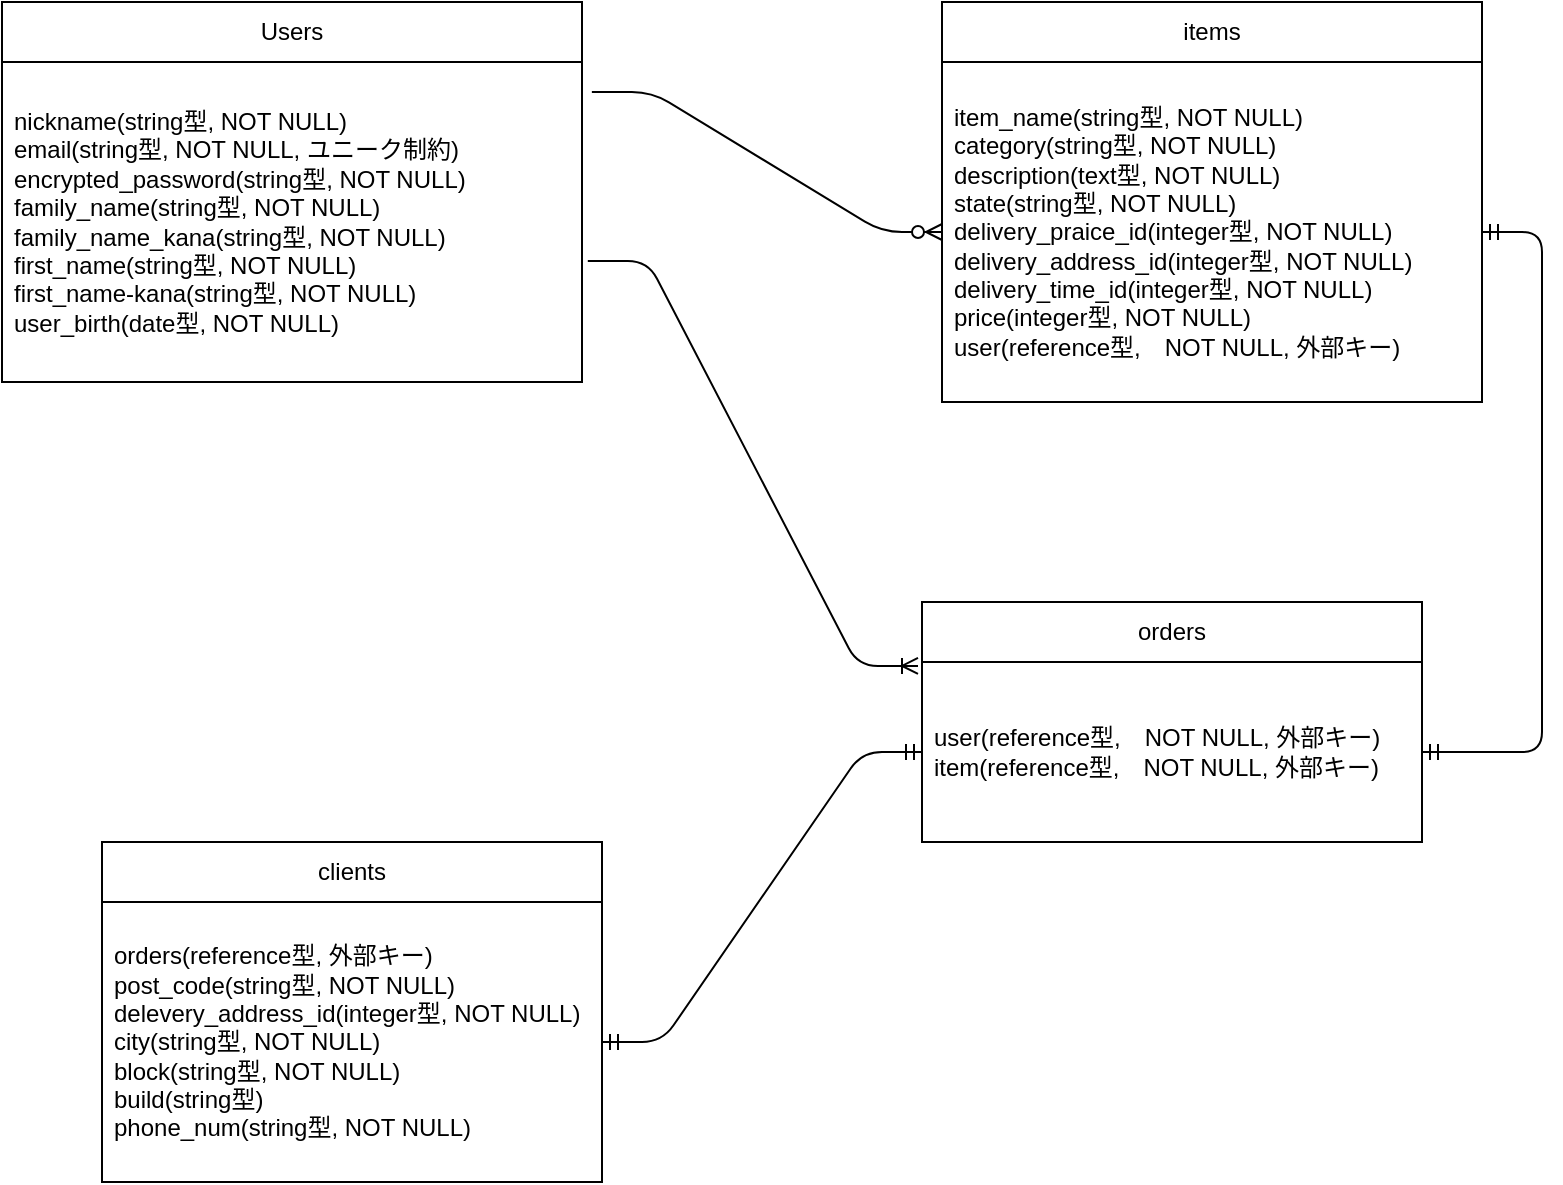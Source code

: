 <mxfile>
    <diagram id="cdESUf86nT4xzgyD5taV" name="ページ1">
        <mxGraphModel dx="930" dy="716" grid="1" gridSize="10" guides="1" tooltips="1" connect="1" arrows="1" fold="1" page="1" pageScale="1" pageWidth="827" pageHeight="1169" math="0" shadow="0">
            <root>
                <mxCell id="0"/>
                <mxCell id="1" parent="0"/>
                <mxCell id="3" value="Users" style="swimlane;fontStyle=0;childLayout=stackLayout;horizontal=1;startSize=30;horizontalStack=0;resizeParent=1;resizeParentMax=0;resizeLast=0;collapsible=1;marginBottom=0;whiteSpace=wrap;html=1;" parent="1" vertex="1">
                    <mxGeometry x="10" y="70" width="290" height="190" as="geometry"/>
                </mxCell>
                <mxCell id="4" value="nickname(string型, NOT NULL)&lt;br&gt;email(string型, NOT NULL, ユニーク制約)&amp;nbsp;&lt;br&gt;encrypted_password(string型, NOT NULL)&lt;br&gt;family_name(string型, NOT NULL)&lt;br&gt;family_name_kana(string型, NOT NULL)&lt;br&gt;first_name(string型, NOT NULL)&lt;br&gt;first_name-kana(string型, NOT NULL)&lt;br&gt;user_birth(date型, NOT NULL)" style="text;strokeColor=none;fillColor=none;align=left;verticalAlign=middle;spacingLeft=4;spacingRight=4;overflow=hidden;points=[[0,0.5],[1,0.5]];portConstraint=eastwest;rotatable=0;whiteSpace=wrap;html=1;" parent="3" vertex="1">
                    <mxGeometry y="30" width="290" height="160" as="geometry"/>
                </mxCell>
                <mxCell id="7" value="orders" style="swimlane;fontStyle=0;childLayout=stackLayout;horizontal=1;startSize=30;horizontalStack=0;resizeParent=1;resizeParentMax=0;resizeLast=0;collapsible=1;marginBottom=0;whiteSpace=wrap;html=1;" parent="1" vertex="1">
                    <mxGeometry x="470" y="370" width="250" height="120" as="geometry"/>
                </mxCell>
                <mxCell id="8" value="user(reference型,　NOT NULL, 外部キー)&lt;br&gt;item(reference型,　NOT NULL, 外部キー)&amp;nbsp;" style="text;strokeColor=none;fillColor=none;align=left;verticalAlign=middle;spacingLeft=4;spacingRight=4;overflow=hidden;points=[[0,0.5],[1,0.5]];portConstraint=eastwest;rotatable=0;whiteSpace=wrap;html=1;" parent="7" vertex="1">
                    <mxGeometry y="30" width="250" height="90" as="geometry"/>
                </mxCell>
                <mxCell id="11" value="clients" style="swimlane;fontStyle=0;childLayout=stackLayout;horizontal=1;startSize=30;horizontalStack=0;resizeParent=1;resizeParentMax=0;resizeLast=0;collapsible=1;marginBottom=0;whiteSpace=wrap;html=1;" parent="1" vertex="1">
                    <mxGeometry x="60" y="490" width="250" height="170" as="geometry"/>
                </mxCell>
                <mxCell id="14" value="orders(reference型, 外部キー)&lt;br&gt;post_code(string型, NOT NULL)&lt;br&gt;delevery_address_id(integer型, NOT NULL)&lt;br&gt;city(string型, NOT NULL)&lt;br&gt;block(string型, NOT NULL)&lt;br&gt;build(string型)&lt;br&gt;phone_num(string型, NOT NULL)" style="text;strokeColor=none;fillColor=none;align=left;verticalAlign=middle;spacingLeft=4;spacingRight=4;overflow=hidden;points=[[0,0.5],[1,0.5]];portConstraint=eastwest;rotatable=0;whiteSpace=wrap;html=1;" parent="11" vertex="1">
                    <mxGeometry y="30" width="250" height="140" as="geometry"/>
                </mxCell>
                <mxCell id="15" value="items" style="swimlane;fontStyle=0;childLayout=stackLayout;horizontal=1;startSize=30;horizontalStack=0;resizeParent=1;resizeParentMax=0;resizeLast=0;collapsible=1;marginBottom=0;whiteSpace=wrap;html=1;" parent="1" vertex="1">
                    <mxGeometry x="480" y="70" width="270" height="200" as="geometry"/>
                </mxCell>
                <mxCell id="16" value="item_name(string型, NOT NULL)&lt;br&gt;category(string型, NOT NULL)&lt;br&gt;description(text型, NOT NULL)&lt;br&gt;state(string型, NOT NULL)&lt;br&gt;delivery_praice_id(integer型, NOT NULL)&lt;br&gt;delivery_address_id(integer型, NOT NULL)&lt;br&gt;delivery_time_id(integer型, NOT NULL)&lt;br&gt;price(integer型, NOT NULL)&lt;br&gt;user(reference型,　NOT NULL, 外部キー)" style="text;strokeColor=none;fillColor=none;align=left;verticalAlign=middle;spacingLeft=4;spacingRight=4;overflow=hidden;points=[[0,0.5],[1,0.5]];portConstraint=eastwest;rotatable=0;whiteSpace=wrap;html=1;" parent="15" vertex="1">
                    <mxGeometry y="30" width="270" height="170" as="geometry"/>
                </mxCell>
                <mxCell id="26" value="" style="edgeStyle=entityRelationEdgeStyle;fontSize=12;html=1;endArrow=ERzeroToMany;endFill=1;exitX=1.017;exitY=0.094;exitDx=0;exitDy=0;entryX=0;entryY=0.5;entryDx=0;entryDy=0;exitPerimeter=0;" parent="1" source="4" target="16" edge="1">
                    <mxGeometry width="100" height="100" relative="1" as="geometry">
                        <mxPoint x="270" y="150" as="sourcePoint"/>
                        <mxPoint x="370" y="50" as="targetPoint"/>
                    </mxGeometry>
                </mxCell>
                <mxCell id="27" value="" style="edgeStyle=entityRelationEdgeStyle;fontSize=12;html=1;endArrow=ERmandOne;startArrow=ERmandOne;exitX=1;exitY=0.5;exitDx=0;exitDy=0;" parent="1" source="8" target="16" edge="1">
                    <mxGeometry width="100" height="100" relative="1" as="geometry">
                        <mxPoint x="414" y="340" as="sourcePoint"/>
                        <mxPoint x="514" y="240" as="targetPoint"/>
                    </mxGeometry>
                </mxCell>
                <mxCell id="28" value="" style="edgeStyle=entityRelationEdgeStyle;fontSize=12;html=1;endArrow=ERoneToMany;entryX=-0.008;entryY=0.022;entryDx=0;entryDy=0;entryPerimeter=0;exitX=1.01;exitY=0.622;exitDx=0;exitDy=0;exitPerimeter=0;" parent="1" source="4" target="8" edge="1">
                    <mxGeometry width="100" height="100" relative="1" as="geometry">
                        <mxPoint x="287" y="200" as="sourcePoint"/>
                        <mxPoint x="340" y="230" as="targetPoint"/>
                    </mxGeometry>
                </mxCell>
                <mxCell id="31" value="" style="edgeStyle=entityRelationEdgeStyle;fontSize=12;html=1;endArrow=ERmandOne;startArrow=ERmandOne;entryX=0;entryY=0.5;entryDx=0;entryDy=0;" parent="1" source="14" target="8" edge="1">
                    <mxGeometry width="100" height="100" relative="1" as="geometry">
                        <mxPoint x="320" y="440" as="sourcePoint"/>
                        <mxPoint x="390" y="440" as="targetPoint"/>
                    </mxGeometry>
                </mxCell>
            </root>
        </mxGraphModel>
    </diagram>
</mxfile>